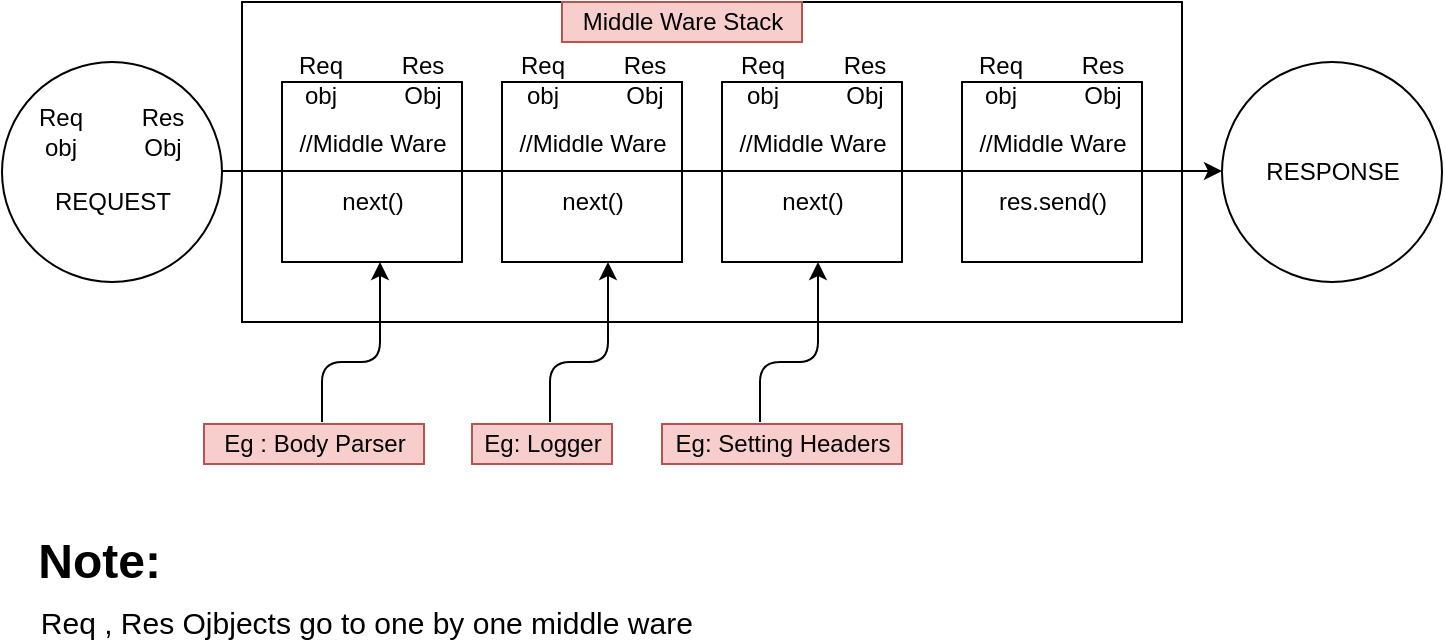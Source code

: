 <mxfile>
    <diagram id="uSzGEmW6roXG30aSpVhT" name="req_res_lifecycle">
        <mxGraphModel dx="738" dy="435" grid="1" gridSize="10" guides="1" tooltips="1" connect="1" arrows="1" fold="1" page="1" pageScale="1" pageWidth="827" pageHeight="1169" math="0" shadow="0">
            <root>
                <mxCell id="0"/>
                <mxCell id="1" parent="0"/>
                <mxCell id="20" value="" style="rounded=0;whiteSpace=wrap;html=1;" parent="1" vertex="1">
                    <mxGeometry x="140" y="10" width="470" height="160" as="geometry"/>
                </mxCell>
                <mxCell id="2" value="" style="whiteSpace=wrap;html=1;aspect=fixed;" parent="1" vertex="1">
                    <mxGeometry x="160" y="50" width="90" height="90" as="geometry"/>
                </mxCell>
                <mxCell id="3" value="" style="whiteSpace=wrap;html=1;aspect=fixed;" parent="1" vertex="1">
                    <mxGeometry x="270" y="50" width="90" height="90" as="geometry"/>
                </mxCell>
                <mxCell id="4" value="" style="whiteSpace=wrap;html=1;aspect=fixed;" parent="1" vertex="1">
                    <mxGeometry x="380" y="50" width="90" height="90" as="geometry"/>
                </mxCell>
                <mxCell id="6" value="" style="ellipse;whiteSpace=wrap;html=1;aspect=fixed;" parent="1" vertex="1">
                    <mxGeometry x="630" y="40" width="110" height="110" as="geometry"/>
                </mxCell>
                <mxCell id="7" value="" style="whiteSpace=wrap;html=1;aspect=fixed;" parent="1" vertex="1">
                    <mxGeometry x="500" y="50" width="90" height="90" as="geometry"/>
                </mxCell>
                <mxCell id="11" value="//Middle Ware&lt;br&gt;&lt;br&gt;next()" style="text;html=1;resizable=0;autosize=1;align=center;verticalAlign=middle;points=[];fillColor=none;strokeColor=none;rounded=0;" parent="1" vertex="1">
                    <mxGeometry x="160" y="70" width="90" height="50" as="geometry"/>
                </mxCell>
                <mxCell id="13" value="//Middle Ware&lt;br&gt;&lt;br&gt;next()" style="text;html=1;resizable=0;autosize=1;align=center;verticalAlign=middle;points=[];fillColor=none;strokeColor=none;rounded=0;" parent="1" vertex="1">
                    <mxGeometry x="270" y="70" width="90" height="50" as="geometry"/>
                </mxCell>
                <mxCell id="14" value="//Middle Ware&lt;br&gt;&lt;br&gt;next()" style="text;html=1;resizable=0;autosize=1;align=center;verticalAlign=middle;points=[];fillColor=none;strokeColor=none;rounded=0;" parent="1" vertex="1">
                    <mxGeometry x="380" y="70" width="90" height="50" as="geometry"/>
                </mxCell>
                <mxCell id="15" value="//Middle Ware&lt;br&gt;&lt;br&gt;res.send()" style="text;html=1;resizable=0;autosize=1;align=center;verticalAlign=middle;points=[];fillColor=none;strokeColor=none;rounded=0;" parent="1" vertex="1">
                    <mxGeometry x="500" y="70" width="90" height="50" as="geometry"/>
                </mxCell>
                <mxCell id="17" value="RESPONSE" style="text;html=1;resizable=0;autosize=1;align=center;verticalAlign=middle;points=[];fillColor=none;strokeColor=none;rounded=0;" parent="1" vertex="1">
                    <mxGeometry x="645" y="85" width="80" height="20" as="geometry"/>
                </mxCell>
                <mxCell id="18" value="" style="endArrow=classic;startArrow=classic;html=1;" parent="1" edge="1">
                    <mxGeometry width="50" height="50" relative="1" as="geometry">
                        <mxPoint x="120" y="94.5" as="sourcePoint"/>
                        <mxPoint x="630" y="94.5" as="targetPoint"/>
                        <Array as="points">
                            <mxPoint x="290" y="94.5"/>
                        </Array>
                    </mxGeometry>
                </mxCell>
                <mxCell id="5" value="" style="ellipse;whiteSpace=wrap;html=1;aspect=fixed;" parent="1" vertex="1">
                    <mxGeometry x="20" y="40" width="110" height="110" as="geometry"/>
                </mxCell>
                <mxCell id="16" value="REQUEST" style="text;html=1;resizable=0;autosize=1;align=center;verticalAlign=middle;points=[];fillColor=none;strokeColor=none;rounded=0;" parent="1" vertex="1">
                    <mxGeometry x="40" y="100" width="70" height="20" as="geometry"/>
                </mxCell>
                <mxCell id="8" value="Req&lt;br&gt;obj" style="text;html=1;resizable=0;autosize=1;align=center;verticalAlign=middle;points=[];fillColor=none;strokeColor=none;rounded=0;" parent="1" vertex="1">
                    <mxGeometry x="29" y="60" width="40" height="30" as="geometry"/>
                </mxCell>
                <mxCell id="10" value="Res&lt;br&gt;Obj&lt;br&gt;" style="text;html=1;resizable=0;autosize=1;align=center;verticalAlign=middle;points=[];fillColor=none;strokeColor=none;rounded=0;" parent="1" vertex="1">
                    <mxGeometry x="80" y="60" width="40" height="30" as="geometry"/>
                </mxCell>
                <mxCell id="21" value="Middle Ware Stack" style="text;html=1;resizable=0;autosize=1;align=center;verticalAlign=middle;points=[];fillColor=#f8cecc;strokeColor=#b85450;rounded=0;" parent="1" vertex="1">
                    <mxGeometry x="300" y="10" width="120" height="20" as="geometry"/>
                </mxCell>
                <mxCell id="22" value="" style="edgeStyle=elbowEdgeStyle;elbow=vertical;endArrow=classic;html=1;" parent="1" edge="1">
                    <mxGeometry width="50" height="50" relative="1" as="geometry">
                        <mxPoint x="180" y="220" as="sourcePoint"/>
                        <mxPoint x="209" y="140" as="targetPoint"/>
                        <Array as="points">
                            <mxPoint x="160" y="190"/>
                        </Array>
                    </mxGeometry>
                </mxCell>
                <mxCell id="23" value="Eg : Body Parser" style="text;html=1;resizable=0;autosize=1;align=center;verticalAlign=middle;points=[];fillColor=#f8cecc;strokeColor=#b85450;rounded=0;" parent="1" vertex="1">
                    <mxGeometry x="121" y="221" width="110" height="20" as="geometry"/>
                </mxCell>
                <mxCell id="24" value="" style="edgeStyle=elbowEdgeStyle;elbow=vertical;endArrow=classic;html=1;" parent="1" edge="1">
                    <mxGeometry width="50" height="50" relative="1" as="geometry">
                        <mxPoint x="294" y="220" as="sourcePoint"/>
                        <mxPoint x="323" y="140" as="targetPoint"/>
                        <Array as="points">
                            <mxPoint x="274" y="190"/>
                        </Array>
                    </mxGeometry>
                </mxCell>
                <mxCell id="25" value="Eg: Logger" style="text;html=1;resizable=0;autosize=1;align=center;verticalAlign=middle;points=[];fillColor=#f8cecc;strokeColor=#b85450;rounded=0;" parent="1" vertex="1">
                    <mxGeometry x="255" y="221" width="70" height="20" as="geometry"/>
                </mxCell>
                <mxCell id="26" value="" style="edgeStyle=elbowEdgeStyle;elbow=vertical;endArrow=classic;html=1;" parent="1" edge="1">
                    <mxGeometry width="50" height="50" relative="1" as="geometry">
                        <mxPoint x="399" y="220" as="sourcePoint"/>
                        <mxPoint x="428" y="140" as="targetPoint"/>
                        <Array as="points">
                            <mxPoint x="379" y="190"/>
                        </Array>
                    </mxGeometry>
                </mxCell>
                <mxCell id="27" value="Eg: Setting Headers" style="text;html=1;resizable=0;autosize=1;align=center;verticalAlign=middle;points=[];fillColor=#f8cecc;strokeColor=#b85450;rounded=0;" parent="1" vertex="1">
                    <mxGeometry x="350" y="221" width="120" height="20" as="geometry"/>
                </mxCell>
                <mxCell id="28" value="Req&lt;br&gt;obj" style="text;html=1;resizable=0;autosize=1;align=center;verticalAlign=middle;points=[];fillColor=none;strokeColor=none;rounded=0;" parent="1" vertex="1">
                    <mxGeometry x="159" y="34" width="40" height="30" as="geometry"/>
                </mxCell>
                <mxCell id="29" value="Res&lt;br&gt;Obj&lt;br&gt;" style="text;html=1;resizable=0;autosize=1;align=center;verticalAlign=middle;points=[];fillColor=none;strokeColor=none;rounded=0;" parent="1" vertex="1">
                    <mxGeometry x="210" y="34" width="40" height="30" as="geometry"/>
                </mxCell>
                <mxCell id="30" value="Req&lt;br&gt;obj" style="text;html=1;resizable=0;autosize=1;align=center;verticalAlign=middle;points=[];fillColor=none;strokeColor=none;rounded=0;" parent="1" vertex="1">
                    <mxGeometry x="270" y="34" width="40" height="30" as="geometry"/>
                </mxCell>
                <mxCell id="31" value="Res&lt;br&gt;Obj&lt;br&gt;" style="text;html=1;resizable=0;autosize=1;align=center;verticalAlign=middle;points=[];fillColor=none;strokeColor=none;rounded=0;" parent="1" vertex="1">
                    <mxGeometry x="321" y="34" width="40" height="30" as="geometry"/>
                </mxCell>
                <mxCell id="32" value="Req&lt;br&gt;obj" style="text;html=1;resizable=0;autosize=1;align=center;verticalAlign=middle;points=[];fillColor=none;strokeColor=none;rounded=0;" parent="1" vertex="1">
                    <mxGeometry x="380" y="34" width="40" height="30" as="geometry"/>
                </mxCell>
                <mxCell id="33" value="Res&lt;br&gt;Obj&lt;br&gt;" style="text;html=1;resizable=0;autosize=1;align=center;verticalAlign=middle;points=[];fillColor=none;strokeColor=none;rounded=0;" parent="1" vertex="1">
                    <mxGeometry x="431" y="34" width="40" height="30" as="geometry"/>
                </mxCell>
                <mxCell id="34" value="Req&lt;br&gt;obj" style="text;html=1;resizable=0;autosize=1;align=center;verticalAlign=middle;points=[];fillColor=none;strokeColor=none;rounded=0;" parent="1" vertex="1">
                    <mxGeometry x="499" y="34" width="40" height="30" as="geometry"/>
                </mxCell>
                <mxCell id="35" value="Res&lt;br&gt;Obj&lt;br&gt;" style="text;html=1;resizable=0;autosize=1;align=center;verticalAlign=middle;points=[];fillColor=none;strokeColor=none;rounded=0;" parent="1" vertex="1">
                    <mxGeometry x="550" y="34" width="40" height="30" as="geometry"/>
                </mxCell>
                <mxCell id="36" value="Req , Res Ojbjects go to one by one middle ware&amp;nbsp;" style="text;html=1;resizable=0;autosize=1;align=center;verticalAlign=middle;points=[];fillColor=none;strokeColor=none;rounded=0;fontStyle=0;fontSize=15;" parent="1" vertex="1">
                    <mxGeometry x="29" y="310" width="350" height="20" as="geometry"/>
                </mxCell>
                <mxCell id="37" value="Note:&amp;nbsp;&amp;nbsp;" style="text;strokeColor=none;fillColor=none;html=1;fontSize=24;fontStyle=1;verticalAlign=middle;align=center;" parent="1" vertex="1">
                    <mxGeometry x="25" y="270" width="100" height="40" as="geometry"/>
                </mxCell>
            </root>
        </mxGraphModel>
    </diagram>
</mxfile>